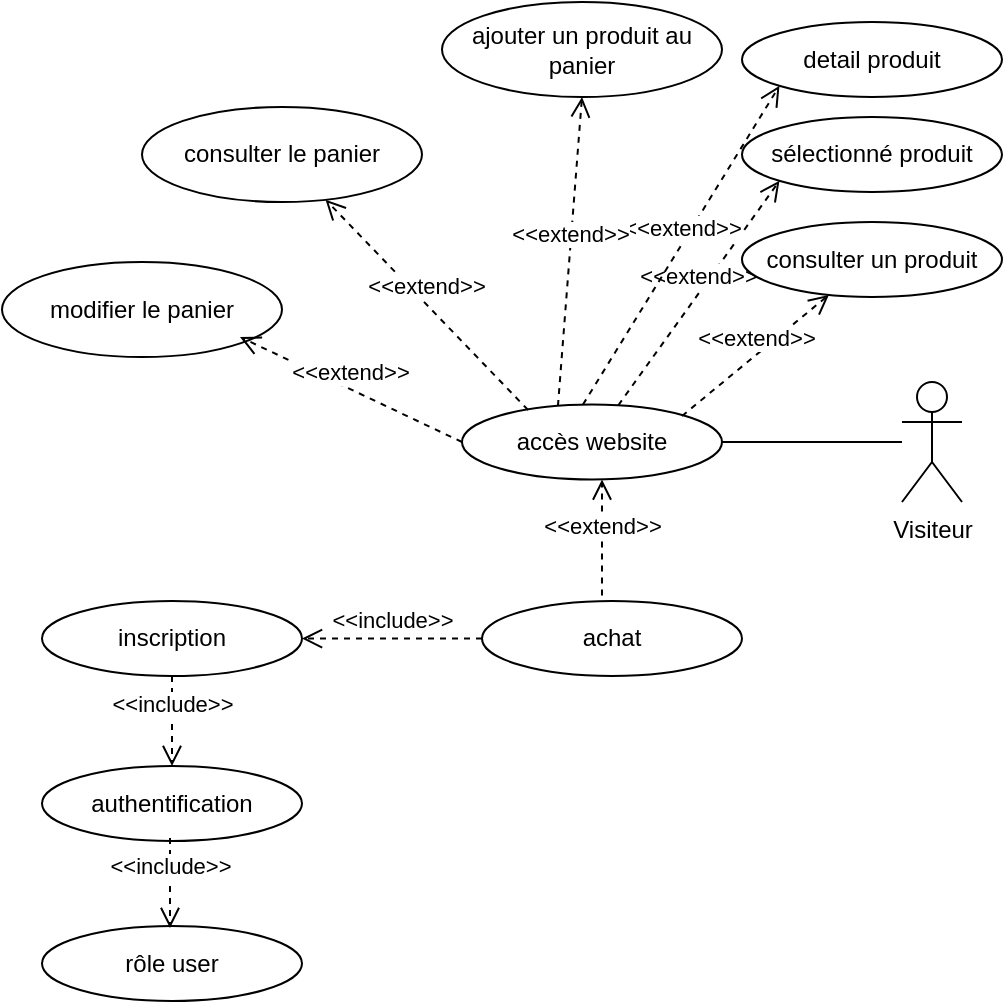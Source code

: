 <mxfile version="24.3.0" type="device">
  <diagram name="Page-1" id="gwWW5qYEmwtvHHpLXWfl">
    <mxGraphModel dx="954" dy="530" grid="1" gridSize="10" guides="1" tooltips="1" connect="1" arrows="1" fold="1" page="1" pageScale="1" pageWidth="850" pageHeight="1100" math="0" shadow="0">
      <root>
        <mxCell id="0" />
        <mxCell id="1" parent="0" />
        <mxCell id="CKOT-aXlZ0dPNa5fgrMw-13" value="accès website" style="ellipse;whiteSpace=wrap;html=1;" parent="1" vertex="1">
          <mxGeometry x="340" y="301.25" width="130" height="37.5" as="geometry" />
        </mxCell>
        <mxCell id="CKOT-aXlZ0dPNa5fgrMw-94" value="" style="text;strokeColor=none;fillColor=none;align=left;verticalAlign=middle;spacingTop=-1;spacingLeft=4;spacingRight=4;rotatable=0;labelPosition=right;points=[];portConstraint=eastwest;" parent="1" vertex="1">
          <mxGeometry x="350" y="352.5" width="20" height="14" as="geometry" />
        </mxCell>
        <mxCell id="CKOT-aXlZ0dPNa5fgrMw-99" value="Visiteur" style="shape=umlActor;verticalLabelPosition=bottom;verticalAlign=top;html=1;" parent="1" vertex="1">
          <mxGeometry x="560" y="290" width="30" height="60" as="geometry" />
        </mxCell>
        <mxCell id="CKOT-aXlZ0dPNa5fgrMw-102" value="" style="line;strokeWidth=1;fillColor=none;align=left;verticalAlign=middle;spacingTop=-1;spacingLeft=3;spacingRight=3;rotatable=0;labelPosition=right;points=[];portConstraint=eastwest;strokeColor=inherit;" parent="1" vertex="1">
          <mxGeometry x="470" y="316" width="90" height="8" as="geometry" />
        </mxCell>
        <mxCell id="V9B6BVtNl_yBv-96Tn6v-8" value="&amp;lt;&amp;lt;extend&amp;gt;&amp;gt;" style="html=1;verticalAlign=bottom;endArrow=open;dashed=1;endSize=8;curved=0;rounded=0;" parent="1" edge="1">
          <mxGeometry relative="1" as="geometry">
            <mxPoint x="410" y="402.75" as="sourcePoint" />
            <mxPoint x="410" y="338.75" as="targetPoint" />
          </mxGeometry>
        </mxCell>
        <mxCell id="V9B6BVtNl_yBv-96Tn6v-10" value="achat" style="ellipse;whiteSpace=wrap;html=1;" parent="1" vertex="1">
          <mxGeometry x="350" y="399.51" width="130" height="37.5" as="geometry" />
        </mxCell>
        <mxCell id="V9B6BVtNl_yBv-96Tn6v-11" value="inscription" style="ellipse;whiteSpace=wrap;html=1;" parent="1" vertex="1">
          <mxGeometry x="130" y="399.51" width="130" height="37.5" as="geometry" />
        </mxCell>
        <mxCell id="V9B6BVtNl_yBv-96Tn6v-15" value="authentification" style="ellipse;whiteSpace=wrap;html=1;" parent="1" vertex="1">
          <mxGeometry x="130" y="482" width="130" height="37.5" as="geometry" />
        </mxCell>
        <mxCell id="V9B6BVtNl_yBv-96Tn6v-16" value="&amp;lt;&amp;lt;include&amp;gt;&amp;gt;" style="html=1;verticalAlign=bottom;endArrow=open;dashed=1;endSize=8;curved=0;rounded=0;exitX=0.5;exitY=1;exitDx=0;exitDy=0;entryX=0.5;entryY=0;entryDx=0;entryDy=0;" parent="1" source="V9B6BVtNl_yBv-96Tn6v-11" target="V9B6BVtNl_yBv-96Tn6v-15" edge="1">
          <mxGeometry relative="1" as="geometry">
            <mxPoint x="250" y="470" as="sourcePoint" />
            <mxPoint x="160" y="470" as="targetPoint" />
          </mxGeometry>
        </mxCell>
        <mxCell id="V9B6BVtNl_yBv-96Tn6v-17" value="&amp;lt;&amp;lt;include&amp;gt;&amp;gt;" style="html=1;verticalAlign=bottom;endArrow=open;dashed=1;endSize=8;curved=0;rounded=0;exitX=0;exitY=0.5;exitDx=0;exitDy=0;entryX=1;entryY=0.5;entryDx=0;entryDy=0;" parent="1" source="V9B6BVtNl_yBv-96Tn6v-10" target="V9B6BVtNl_yBv-96Tn6v-11" edge="1">
          <mxGeometry relative="1" as="geometry">
            <mxPoint x="205" y="447" as="sourcePoint" />
            <mxPoint x="205" y="490" as="targetPoint" />
          </mxGeometry>
        </mxCell>
        <mxCell id="V9B6BVtNl_yBv-96Tn6v-21" value="sélectionné produit" style="ellipse;whiteSpace=wrap;html=1;" parent="1" vertex="1">
          <mxGeometry x="480" y="157.5" width="130" height="37.5" as="geometry" />
        </mxCell>
        <mxCell id="V9B6BVtNl_yBv-96Tn6v-24" value="&amp;lt;&amp;lt;extend&amp;gt;&amp;gt;" style="html=1;verticalAlign=bottom;endArrow=open;dashed=1;endSize=8;curved=0;rounded=0;entryX=0;entryY=1;entryDx=0;entryDy=0;" parent="1" edge="1" target="V9B6BVtNl_yBv-96Tn6v-21" source="CKOT-aXlZ0dPNa5fgrMw-13">
          <mxGeometry relative="1" as="geometry">
            <mxPoint x="404.5" y="294" as="sourcePoint" />
            <mxPoint x="404.5" y="230" as="targetPoint" />
          </mxGeometry>
        </mxCell>
        <mxCell id="V9B6BVtNl_yBv-96Tn6v-25" value="detail produit" style="ellipse;whiteSpace=wrap;html=1;" parent="1" vertex="1">
          <mxGeometry x="480" y="110" width="130" height="37.5" as="geometry" />
        </mxCell>
        <mxCell id="GkidexrtlgJMCOC9RiAd-1" value="rôle user" style="ellipse;whiteSpace=wrap;html=1;" parent="1" vertex="1">
          <mxGeometry x="130" y="562" width="130" height="37.5" as="geometry" />
        </mxCell>
        <mxCell id="GkidexrtlgJMCOC9RiAd-2" value="&amp;lt;&amp;lt;include&amp;gt;&amp;gt;" style="html=1;verticalAlign=bottom;endArrow=open;dashed=1;endSize=8;curved=0;rounded=0;exitX=0.5;exitY=1;exitDx=0;exitDy=0;entryX=0.5;entryY=0;entryDx=0;entryDy=0;" parent="1" edge="1">
          <mxGeometry relative="1" as="geometry">
            <mxPoint x="194" y="518" as="sourcePoint" />
            <mxPoint x="194" y="563" as="targetPoint" />
          </mxGeometry>
        </mxCell>
        <mxCell id="IyKJ_l_gL5b1-zuFa62F-2" value="consulter un produit" style="ellipse;whiteSpace=wrap;html=1;" vertex="1" parent="1">
          <mxGeometry x="480" y="210" width="130" height="37.5" as="geometry" />
        </mxCell>
        <mxCell id="IyKJ_l_gL5b1-zuFa62F-3" value="ajouter un produit au panier" style="ellipse;whiteSpace=wrap;html=1;" vertex="1" parent="1">
          <mxGeometry x="330" y="100" width="140" height="47.5" as="geometry" />
        </mxCell>
        <mxCell id="IyKJ_l_gL5b1-zuFa62F-4" value="consulter le panier" style="ellipse;whiteSpace=wrap;html=1;" vertex="1" parent="1">
          <mxGeometry x="180" y="152.5" width="140" height="47.5" as="geometry" />
        </mxCell>
        <mxCell id="IyKJ_l_gL5b1-zuFa62F-5" value="modifier le panier" style="ellipse;whiteSpace=wrap;html=1;" vertex="1" parent="1">
          <mxGeometry x="110" y="230" width="140" height="47.5" as="geometry" />
        </mxCell>
        <mxCell id="IyKJ_l_gL5b1-zuFa62F-6" value="&amp;lt;&amp;lt;extend&amp;gt;&amp;gt;" style="html=1;verticalAlign=bottom;endArrow=open;dashed=1;endSize=8;curved=0;rounded=0;entryX=0;entryY=1;entryDx=0;entryDy=0;" edge="1" parent="1" target="V9B6BVtNl_yBv-96Tn6v-25">
          <mxGeometry relative="1" as="geometry">
            <mxPoint x="400.5" y="301.25" as="sourcePoint" />
            <mxPoint x="400" y="258.75" as="targetPoint" />
          </mxGeometry>
        </mxCell>
        <mxCell id="IyKJ_l_gL5b1-zuFa62F-7" value="&amp;lt;&amp;lt;extend&amp;gt;&amp;gt;" style="html=1;verticalAlign=bottom;endArrow=open;dashed=1;endSize=8;curved=0;rounded=0;" edge="1" parent="1" target="IyKJ_l_gL5b1-zuFa62F-2">
          <mxGeometry relative="1" as="geometry">
            <mxPoint x="450" y="307" as="sourcePoint" />
            <mxPoint x="510" y="247" as="targetPoint" />
          </mxGeometry>
        </mxCell>
        <mxCell id="IyKJ_l_gL5b1-zuFa62F-10" value="&amp;lt;&amp;lt;extend&amp;gt;&amp;gt;" style="html=1;verticalAlign=bottom;endArrow=open;dashed=1;endSize=8;curved=0;rounded=0;entryX=0.5;entryY=1;entryDx=0;entryDy=0;exitX=0.369;exitY=0.02;exitDx=0;exitDy=0;exitPerimeter=0;" edge="1" parent="1" source="CKOT-aXlZ0dPNa5fgrMw-13" target="IyKJ_l_gL5b1-zuFa62F-3">
          <mxGeometry relative="1" as="geometry">
            <mxPoint x="410.5" y="311.25" as="sourcePoint" />
            <mxPoint x="508" y="152" as="targetPoint" />
          </mxGeometry>
        </mxCell>
        <mxCell id="IyKJ_l_gL5b1-zuFa62F-11" value="&amp;lt;&amp;lt;extend&amp;gt;&amp;gt;" style="html=1;verticalAlign=bottom;endArrow=open;dashed=1;endSize=8;curved=0;rounded=0;exitX=0.254;exitY=0.073;exitDx=0;exitDy=0;exitPerimeter=0;" edge="1" parent="1" source="CKOT-aXlZ0dPNa5fgrMw-13" target="IyKJ_l_gL5b1-zuFa62F-4">
          <mxGeometry relative="1" as="geometry">
            <mxPoint x="398" y="312" as="sourcePoint" />
            <mxPoint x="410" y="158" as="targetPoint" />
          </mxGeometry>
        </mxCell>
        <mxCell id="IyKJ_l_gL5b1-zuFa62F-12" value="&amp;lt;&amp;lt;extend&amp;gt;&amp;gt;" style="html=1;verticalAlign=bottom;endArrow=open;dashed=1;endSize=8;curved=0;rounded=0;exitX=0;exitY=0.5;exitDx=0;exitDy=0;" edge="1" parent="1" source="CKOT-aXlZ0dPNa5fgrMw-13">
          <mxGeometry relative="1" as="geometry">
            <mxPoint x="330" y="372.5" as="sourcePoint" />
            <mxPoint x="229" y="267.5" as="targetPoint" />
          </mxGeometry>
        </mxCell>
      </root>
    </mxGraphModel>
  </diagram>
</mxfile>
